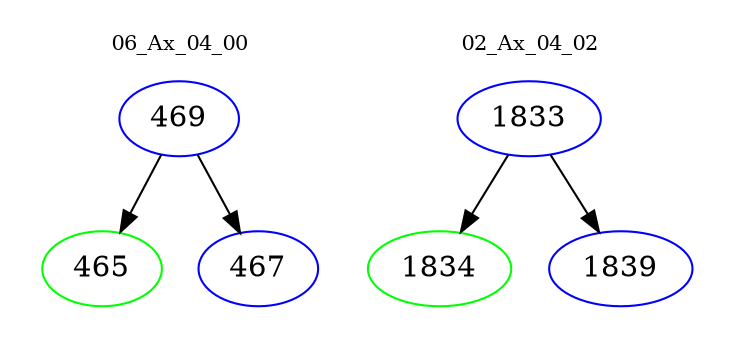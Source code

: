 digraph{
subgraph cluster_0 {
color = white
label = "06_Ax_04_00";
fontsize=10;
T0_469 [label="469", color="blue"]
T0_469 -> T0_465 [color="black"]
T0_465 [label="465", color="green"]
T0_469 -> T0_467 [color="black"]
T0_467 [label="467", color="blue"]
}
subgraph cluster_1 {
color = white
label = "02_Ax_04_02";
fontsize=10;
T1_1833 [label="1833", color="blue"]
T1_1833 -> T1_1834 [color="black"]
T1_1834 [label="1834", color="green"]
T1_1833 -> T1_1839 [color="black"]
T1_1839 [label="1839", color="blue"]
}
}
